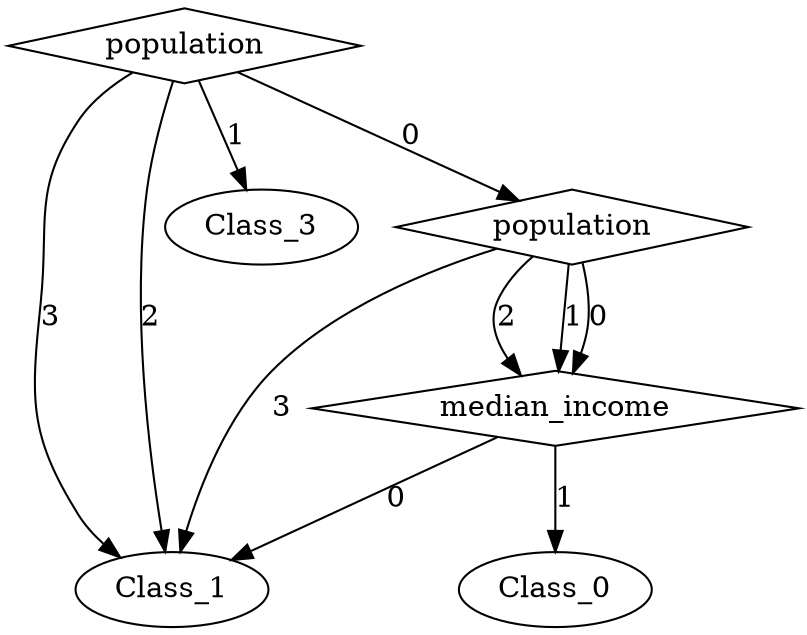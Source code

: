 digraph {
node [label=Class_0,style=""] Class_0
node [label=Class_1,style=""] Class_1
node [label=Class_1,style=""] Class_1
node [label=Class_1,style=""] Class_1
node [label=Class_1,style=""] Class_1
node [label=Class_3,style=""] Class_3
node [label=median_income,shape="diamond",style=""] 2
node [label=population,shape="diamond",style=""] 1
node [label=population,shape="diamond",style=""] 0

2 -> Class_0 [label="1"]
2 -> Class_1 [label="0"]
1 -> Class_1 [label="3"]
1 -> 2 [label="2"]
1 -> 2 [label="1"]
1 -> 2 [label="0"]
0 -> Class_1 [label="3"]
0 -> Class_1 [label="2"]
0 -> Class_3 [label="1"]
0 -> 1 [label="0"]
}